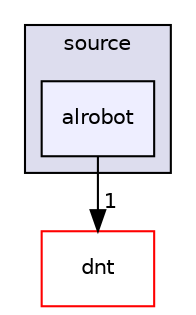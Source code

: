 digraph "source/alrobot" {
  compound=true
  node [ fontsize="10", fontname="Helvetica"];
  edge [ labelfontsize="10", labelfontname="Helvetica"];
  subgraph clusterdir_b2f33c71d4aa5e7af42a1ca61ff5af1b {
    graph [ bgcolor="#ddddee", pencolor="black", label="source" fontname="Helvetica", fontsize="10", URL="dir_b2f33c71d4aa5e7af42a1ca61ff5af1b.html"]
  dir_200c131c98faa57222cd4a46d15c5ac4 [shape=box, label="alrobot", style="filled", fillcolor="#eeeeff", pencolor="black", URL="dir_200c131c98faa57222cd4a46d15c5ac4.html"];
  }
  dir_9f21cc5e450a8709b82f92c61a1cfea7 [shape=box label="dnt" fillcolor="white" style="filled" color="red" URL="dir_9f21cc5e450a8709b82f92c61a1cfea7.html"];
  dir_200c131c98faa57222cd4a46d15c5ac4->dir_9f21cc5e450a8709b82f92c61a1cfea7 [headlabel="1", labeldistance=1.5 headhref="dir_000001_000002.html"];
}
